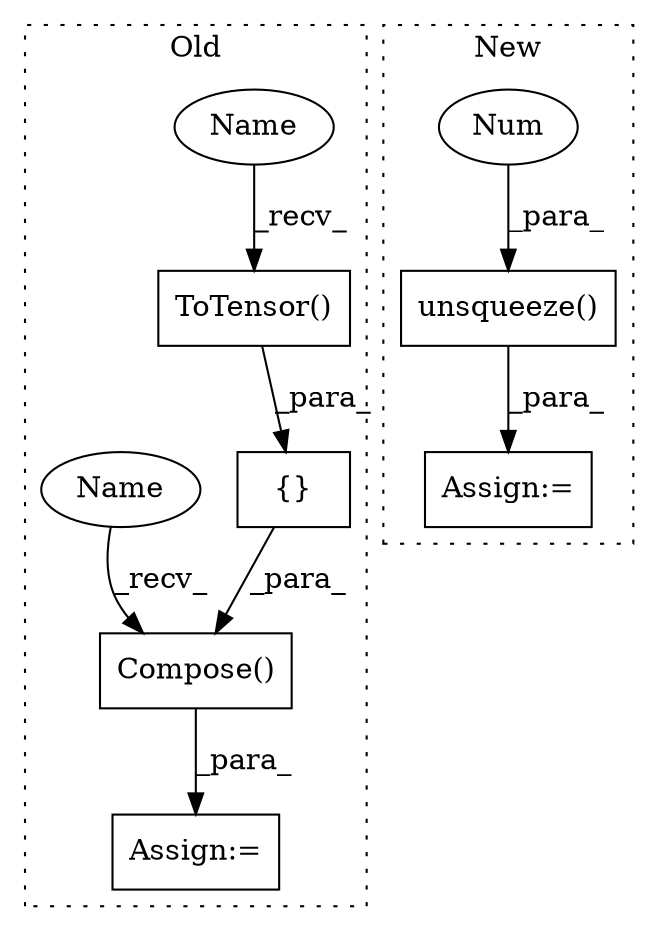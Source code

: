digraph G {
subgraph cluster0 {
1 [label="Compose()" a="75" s="9887,9930" l="19,1" shape="box"];
3 [label="ToTensor()" a="75" s="9907" l="21" shape="box"];
4 [label="{}" a="59" s="9906,9928" l="1,0" shape="box"];
6 [label="Assign:=" a="68" s="9884" l="3" shape="box"];
8 [label="Name" a="87" s="9907" l="10" shape="ellipse"];
9 [label="Name" a="87" s="9887" l="10" shape="ellipse"];
label = "Old";
style="dotted";
}
subgraph cluster1 {
2 [label="unsqueeze()" a="75" s="10037,10072" l="34,1" shape="box"];
5 [label="Num" a="76" s="10071" l="1" shape="ellipse"];
7 [label="Assign:=" a="68" s="10034" l="3" shape="box"];
label = "New";
style="dotted";
}
1 -> 6 [label="_para_"];
2 -> 7 [label="_para_"];
3 -> 4 [label="_para_"];
4 -> 1 [label="_para_"];
5 -> 2 [label="_para_"];
8 -> 3 [label="_recv_"];
9 -> 1 [label="_recv_"];
}